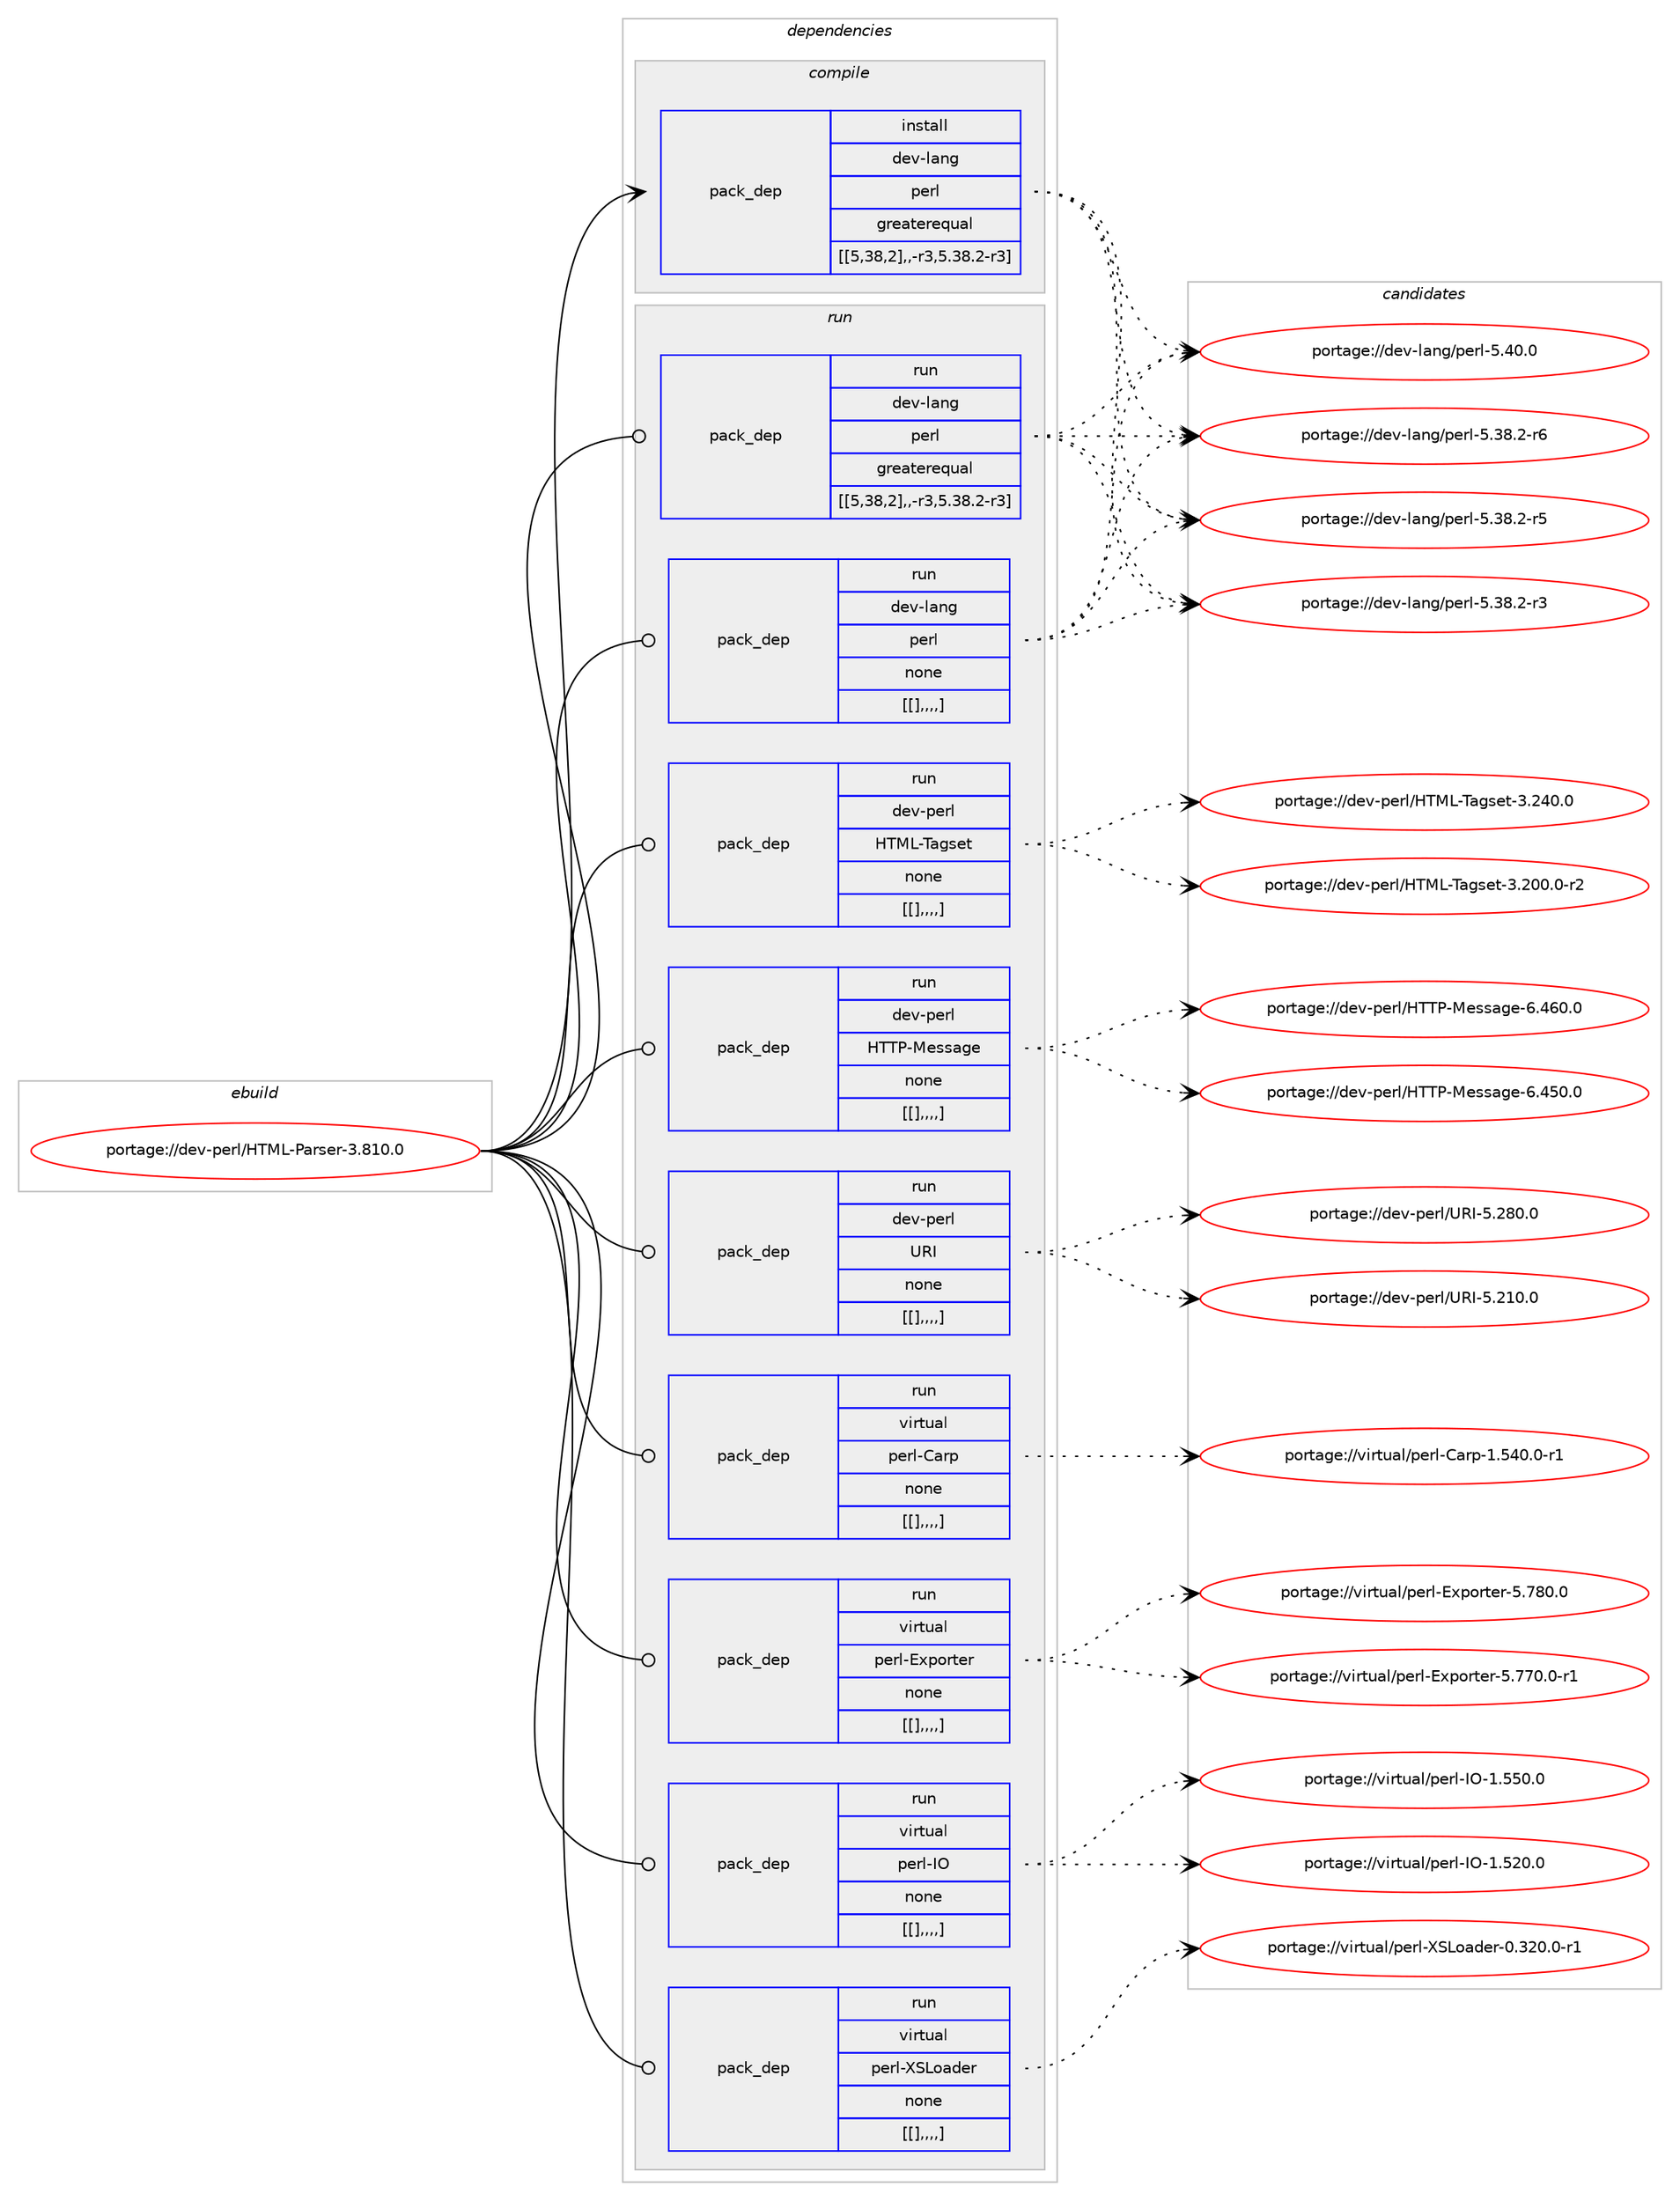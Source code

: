digraph prolog {

# *************
# Graph options
# *************

newrank=true;
concentrate=true;
compound=true;
graph [rankdir=LR,fontname=Helvetica,fontsize=10,ranksep=1.5];#, ranksep=2.5, nodesep=0.2];
edge  [arrowhead=vee];
node  [fontname=Helvetica,fontsize=10];

# **********
# The ebuild
# **********

subgraph cluster_leftcol {
color=gray;
label=<<i>ebuild</i>>;
id [label="portage://dev-perl/HTML-Parser-3.810.0", color=red, width=4, href="../dev-perl/HTML-Parser-3.810.0.svg"];
}

# ****************
# The dependencies
# ****************

subgraph cluster_midcol {
color=gray;
label=<<i>dependencies</i>>;
subgraph cluster_compile {
fillcolor="#eeeeee";
style=filled;
label=<<i>compile</i>>;
subgraph pack100459 {
dependency132076 [label=<<TABLE BORDER="0" CELLBORDER="1" CELLSPACING="0" CELLPADDING="4" WIDTH="220"><TR><TD ROWSPAN="6" CELLPADDING="30">pack_dep</TD></TR><TR><TD WIDTH="110">install</TD></TR><TR><TD>dev-lang</TD></TR><TR><TD>perl</TD></TR><TR><TD>greaterequal</TD></TR><TR><TD>[[5,38,2],,-r3,5.38.2-r3]</TD></TR></TABLE>>, shape=none, color=blue];
}
id:e -> dependency132076:w [weight=20,style="solid",arrowhead="vee"];
}
subgraph cluster_compileandrun {
fillcolor="#eeeeee";
style=filled;
label=<<i>compile and run</i>>;
}
subgraph cluster_run {
fillcolor="#eeeeee";
style=filled;
label=<<i>run</i>>;
subgraph pack100460 {
dependency132077 [label=<<TABLE BORDER="0" CELLBORDER="1" CELLSPACING="0" CELLPADDING="4" WIDTH="220"><TR><TD ROWSPAN="6" CELLPADDING="30">pack_dep</TD></TR><TR><TD WIDTH="110">run</TD></TR><TR><TD>dev-lang</TD></TR><TR><TD>perl</TD></TR><TR><TD>greaterequal</TD></TR><TR><TD>[[5,38,2],,-r3,5.38.2-r3]</TD></TR></TABLE>>, shape=none, color=blue];
}
id:e -> dependency132077:w [weight=20,style="solid",arrowhead="odot"];
subgraph pack100461 {
dependency132078 [label=<<TABLE BORDER="0" CELLBORDER="1" CELLSPACING="0" CELLPADDING="4" WIDTH="220"><TR><TD ROWSPAN="6" CELLPADDING="30">pack_dep</TD></TR><TR><TD WIDTH="110">run</TD></TR><TR><TD>dev-lang</TD></TR><TR><TD>perl</TD></TR><TR><TD>none</TD></TR><TR><TD>[[],,,,]</TD></TR></TABLE>>, shape=none, color=blue];
}
id:e -> dependency132078:w [weight=20,style="solid",arrowhead="odot"];
subgraph pack100462 {
dependency132079 [label=<<TABLE BORDER="0" CELLBORDER="1" CELLSPACING="0" CELLPADDING="4" WIDTH="220"><TR><TD ROWSPAN="6" CELLPADDING="30">pack_dep</TD></TR><TR><TD WIDTH="110">run</TD></TR><TR><TD>dev-perl</TD></TR><TR><TD>HTML-Tagset</TD></TR><TR><TD>none</TD></TR><TR><TD>[[],,,,]</TD></TR></TABLE>>, shape=none, color=blue];
}
id:e -> dependency132079:w [weight=20,style="solid",arrowhead="odot"];
subgraph pack100463 {
dependency132080 [label=<<TABLE BORDER="0" CELLBORDER="1" CELLSPACING="0" CELLPADDING="4" WIDTH="220"><TR><TD ROWSPAN="6" CELLPADDING="30">pack_dep</TD></TR><TR><TD WIDTH="110">run</TD></TR><TR><TD>dev-perl</TD></TR><TR><TD>HTTP-Message</TD></TR><TR><TD>none</TD></TR><TR><TD>[[],,,,]</TD></TR></TABLE>>, shape=none, color=blue];
}
id:e -> dependency132080:w [weight=20,style="solid",arrowhead="odot"];
subgraph pack100464 {
dependency132081 [label=<<TABLE BORDER="0" CELLBORDER="1" CELLSPACING="0" CELLPADDING="4" WIDTH="220"><TR><TD ROWSPAN="6" CELLPADDING="30">pack_dep</TD></TR><TR><TD WIDTH="110">run</TD></TR><TR><TD>dev-perl</TD></TR><TR><TD>URI</TD></TR><TR><TD>none</TD></TR><TR><TD>[[],,,,]</TD></TR></TABLE>>, shape=none, color=blue];
}
id:e -> dependency132081:w [weight=20,style="solid",arrowhead="odot"];
subgraph pack100465 {
dependency132082 [label=<<TABLE BORDER="0" CELLBORDER="1" CELLSPACING="0" CELLPADDING="4" WIDTH="220"><TR><TD ROWSPAN="6" CELLPADDING="30">pack_dep</TD></TR><TR><TD WIDTH="110">run</TD></TR><TR><TD>virtual</TD></TR><TR><TD>perl-Carp</TD></TR><TR><TD>none</TD></TR><TR><TD>[[],,,,]</TD></TR></TABLE>>, shape=none, color=blue];
}
id:e -> dependency132082:w [weight=20,style="solid",arrowhead="odot"];
subgraph pack100466 {
dependency132083 [label=<<TABLE BORDER="0" CELLBORDER="1" CELLSPACING="0" CELLPADDING="4" WIDTH="220"><TR><TD ROWSPAN="6" CELLPADDING="30">pack_dep</TD></TR><TR><TD WIDTH="110">run</TD></TR><TR><TD>virtual</TD></TR><TR><TD>perl-Exporter</TD></TR><TR><TD>none</TD></TR><TR><TD>[[],,,,]</TD></TR></TABLE>>, shape=none, color=blue];
}
id:e -> dependency132083:w [weight=20,style="solid",arrowhead="odot"];
subgraph pack100467 {
dependency132084 [label=<<TABLE BORDER="0" CELLBORDER="1" CELLSPACING="0" CELLPADDING="4" WIDTH="220"><TR><TD ROWSPAN="6" CELLPADDING="30">pack_dep</TD></TR><TR><TD WIDTH="110">run</TD></TR><TR><TD>virtual</TD></TR><TR><TD>perl-IO</TD></TR><TR><TD>none</TD></TR><TR><TD>[[],,,,]</TD></TR></TABLE>>, shape=none, color=blue];
}
id:e -> dependency132084:w [weight=20,style="solid",arrowhead="odot"];
subgraph pack100468 {
dependency132085 [label=<<TABLE BORDER="0" CELLBORDER="1" CELLSPACING="0" CELLPADDING="4" WIDTH="220"><TR><TD ROWSPAN="6" CELLPADDING="30">pack_dep</TD></TR><TR><TD WIDTH="110">run</TD></TR><TR><TD>virtual</TD></TR><TR><TD>perl-XSLoader</TD></TR><TR><TD>none</TD></TR><TR><TD>[[],,,,]</TD></TR></TABLE>>, shape=none, color=blue];
}
id:e -> dependency132085:w [weight=20,style="solid",arrowhead="odot"];
}
}

# **************
# The candidates
# **************

subgraph cluster_choices {
rank=same;
color=gray;
label=<<i>candidates</i>>;

subgraph choice100459 {
color=black;
nodesep=1;
choice10010111845108971101034711210111410845534652484648 [label="portage://dev-lang/perl-5.40.0", color=red, width=4,href="../dev-lang/perl-5.40.0.svg"];
choice100101118451089711010347112101114108455346515646504511454 [label="portage://dev-lang/perl-5.38.2-r6", color=red, width=4,href="../dev-lang/perl-5.38.2-r6.svg"];
choice100101118451089711010347112101114108455346515646504511453 [label="portage://dev-lang/perl-5.38.2-r5", color=red, width=4,href="../dev-lang/perl-5.38.2-r5.svg"];
choice100101118451089711010347112101114108455346515646504511451 [label="portage://dev-lang/perl-5.38.2-r3", color=red, width=4,href="../dev-lang/perl-5.38.2-r3.svg"];
dependency132076:e -> choice10010111845108971101034711210111410845534652484648:w [style=dotted,weight="100"];
dependency132076:e -> choice100101118451089711010347112101114108455346515646504511454:w [style=dotted,weight="100"];
dependency132076:e -> choice100101118451089711010347112101114108455346515646504511453:w [style=dotted,weight="100"];
dependency132076:e -> choice100101118451089711010347112101114108455346515646504511451:w [style=dotted,weight="100"];
}
subgraph choice100460 {
color=black;
nodesep=1;
choice10010111845108971101034711210111410845534652484648 [label="portage://dev-lang/perl-5.40.0", color=red, width=4,href="../dev-lang/perl-5.40.0.svg"];
choice100101118451089711010347112101114108455346515646504511454 [label="portage://dev-lang/perl-5.38.2-r6", color=red, width=4,href="../dev-lang/perl-5.38.2-r6.svg"];
choice100101118451089711010347112101114108455346515646504511453 [label="portage://dev-lang/perl-5.38.2-r5", color=red, width=4,href="../dev-lang/perl-5.38.2-r5.svg"];
choice100101118451089711010347112101114108455346515646504511451 [label="portage://dev-lang/perl-5.38.2-r3", color=red, width=4,href="../dev-lang/perl-5.38.2-r3.svg"];
dependency132077:e -> choice10010111845108971101034711210111410845534652484648:w [style=dotted,weight="100"];
dependency132077:e -> choice100101118451089711010347112101114108455346515646504511454:w [style=dotted,weight="100"];
dependency132077:e -> choice100101118451089711010347112101114108455346515646504511453:w [style=dotted,weight="100"];
dependency132077:e -> choice100101118451089711010347112101114108455346515646504511451:w [style=dotted,weight="100"];
}
subgraph choice100461 {
color=black;
nodesep=1;
choice10010111845108971101034711210111410845534652484648 [label="portage://dev-lang/perl-5.40.0", color=red, width=4,href="../dev-lang/perl-5.40.0.svg"];
choice100101118451089711010347112101114108455346515646504511454 [label="portage://dev-lang/perl-5.38.2-r6", color=red, width=4,href="../dev-lang/perl-5.38.2-r6.svg"];
choice100101118451089711010347112101114108455346515646504511453 [label="portage://dev-lang/perl-5.38.2-r5", color=red, width=4,href="../dev-lang/perl-5.38.2-r5.svg"];
choice100101118451089711010347112101114108455346515646504511451 [label="portage://dev-lang/perl-5.38.2-r3", color=red, width=4,href="../dev-lang/perl-5.38.2-r3.svg"];
dependency132078:e -> choice10010111845108971101034711210111410845534652484648:w [style=dotted,weight="100"];
dependency132078:e -> choice100101118451089711010347112101114108455346515646504511454:w [style=dotted,weight="100"];
dependency132078:e -> choice100101118451089711010347112101114108455346515646504511453:w [style=dotted,weight="100"];
dependency132078:e -> choice100101118451089711010347112101114108455346515646504511451:w [style=dotted,weight="100"];
}
subgraph choice100462 {
color=black;
nodesep=1;
choice1001011184511210111410847728477764584971031151011164551465052484648 [label="portage://dev-perl/HTML-Tagset-3.240.0", color=red, width=4,href="../dev-perl/HTML-Tagset-3.240.0.svg"];
choice10010111845112101114108477284777645849710311510111645514650484846484511450 [label="portage://dev-perl/HTML-Tagset-3.200.0-r2", color=red, width=4,href="../dev-perl/HTML-Tagset-3.200.0-r2.svg"];
dependency132079:e -> choice1001011184511210111410847728477764584971031151011164551465052484648:w [style=dotted,weight="100"];
dependency132079:e -> choice10010111845112101114108477284777645849710311510111645514650484846484511450:w [style=dotted,weight="100"];
}
subgraph choice100463 {
color=black;
nodesep=1;
choice1001011184511210111410847728484804577101115115971031014554465254484648 [label="portage://dev-perl/HTTP-Message-6.460.0", color=red, width=4,href="../dev-perl/HTTP-Message-6.460.0.svg"];
choice1001011184511210111410847728484804577101115115971031014554465253484648 [label="portage://dev-perl/HTTP-Message-6.450.0", color=red, width=4,href="../dev-perl/HTTP-Message-6.450.0.svg"];
dependency132080:e -> choice1001011184511210111410847728484804577101115115971031014554465254484648:w [style=dotted,weight="100"];
dependency132080:e -> choice1001011184511210111410847728484804577101115115971031014554465253484648:w [style=dotted,weight="100"];
}
subgraph choice100464 {
color=black;
nodesep=1;
choice10010111845112101114108478582734553465056484648 [label="portage://dev-perl/URI-5.280.0", color=red, width=4,href="../dev-perl/URI-5.280.0.svg"];
choice10010111845112101114108478582734553465049484648 [label="portage://dev-perl/URI-5.210.0", color=red, width=4,href="../dev-perl/URI-5.210.0.svg"];
dependency132081:e -> choice10010111845112101114108478582734553465056484648:w [style=dotted,weight="100"];
dependency132081:e -> choice10010111845112101114108478582734553465049484648:w [style=dotted,weight="100"];
}
subgraph choice100465 {
color=black;
nodesep=1;
choice118105114116117971084711210111410845679711411245494653524846484511449 [label="portage://virtual/perl-Carp-1.540.0-r1", color=red, width=4,href="../virtual/perl-Carp-1.540.0-r1.svg"];
dependency132082:e -> choice118105114116117971084711210111410845679711411245494653524846484511449:w [style=dotted,weight="100"];
}
subgraph choice100466 {
color=black;
nodesep=1;
choice118105114116117971084711210111410845691201121111141161011144553465556484648 [label="portage://virtual/perl-Exporter-5.780.0", color=red, width=4,href="../virtual/perl-Exporter-5.780.0.svg"];
choice1181051141161179710847112101114108456912011211111411610111445534655554846484511449 [label="portage://virtual/perl-Exporter-5.770.0-r1", color=red, width=4,href="../virtual/perl-Exporter-5.770.0-r1.svg"];
dependency132083:e -> choice118105114116117971084711210111410845691201121111141161011144553465556484648:w [style=dotted,weight="100"];
dependency132083:e -> choice1181051141161179710847112101114108456912011211111411610111445534655554846484511449:w [style=dotted,weight="100"];
}
subgraph choice100467 {
color=black;
nodesep=1;
choice11810511411611797108471121011141084573794549465353484648 [label="portage://virtual/perl-IO-1.550.0", color=red, width=4,href="../virtual/perl-IO-1.550.0.svg"];
choice11810511411611797108471121011141084573794549465350484648 [label="portage://virtual/perl-IO-1.520.0", color=red, width=4,href="../virtual/perl-IO-1.520.0.svg"];
dependency132084:e -> choice11810511411611797108471121011141084573794549465353484648:w [style=dotted,weight="100"];
dependency132084:e -> choice11810511411611797108471121011141084573794549465350484648:w [style=dotted,weight="100"];
}
subgraph choice100468 {
color=black;
nodesep=1;
choice1181051141161179710847112101114108458883761119710010111445484651504846484511449 [label="portage://virtual/perl-XSLoader-0.320.0-r1", color=red, width=4,href="../virtual/perl-XSLoader-0.320.0-r1.svg"];
dependency132085:e -> choice1181051141161179710847112101114108458883761119710010111445484651504846484511449:w [style=dotted,weight="100"];
}
}

}
